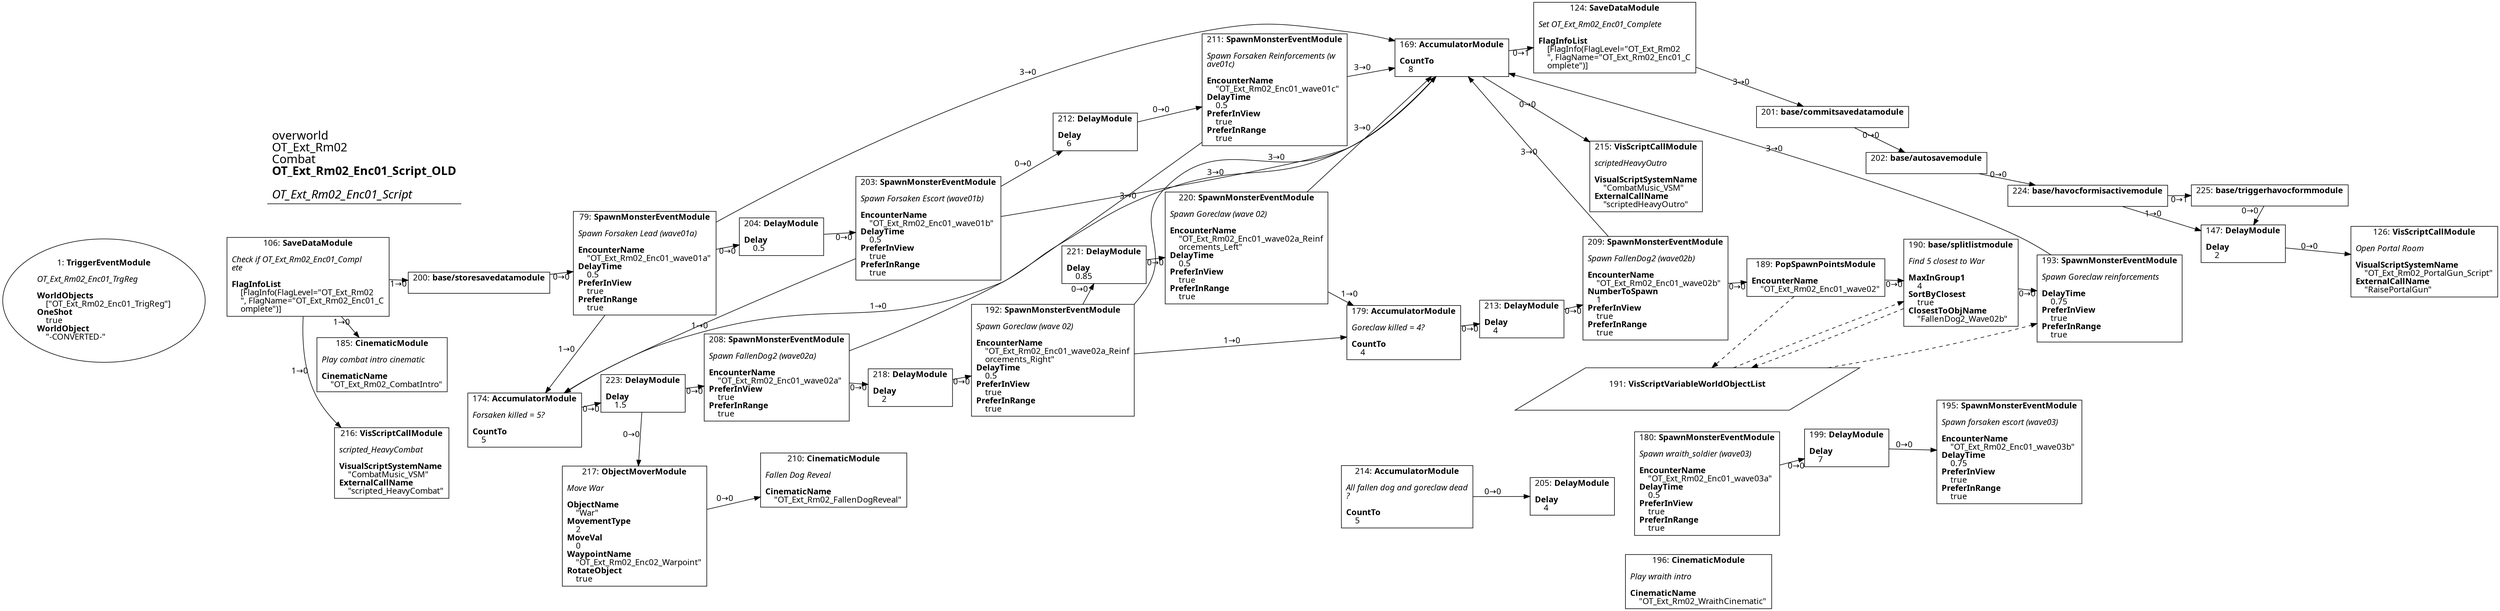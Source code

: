 digraph {
    layout = fdp;
    overlap = prism;
    sep = "+16";
    splines = spline;

    node [ shape = box ];

    graph [ fontname = "Segoe UI" ];
    node [ fontname = "Segoe UI" ];
    edge [ fontname = "Segoe UI" ];

    1 [ label = <1: <b>TriggerEventModule</b><br/><br/><i>OT_Ext_Rm02_Enc01_TrgReg<br align="left"/></i><br align="left"/><b>WorldObjects</b><br align="left"/>    [&quot;OT_Ext_Rm02_Enc01_TrigReg&quot;]<br align="left"/><b>OneShot</b><br align="left"/>    true<br align="left"/><b>WorldObject</b><br align="left"/>    &quot;-CONVERTED-&quot;<br align="left"/>> ];
    1 [ shape = oval ]
    1 [ pos = "-0.014,-2.4380002!" ];

    79 [ label = <79: <b>SpawnMonsterEventModule</b><br/><br/><i>Spawn Forsaken Lead (wave01a)<br align="left"/></i><br align="left"/><b>EncounterName</b><br align="left"/>    &quot;OT_Ext_Rm02_Enc01_wave01a&quot;<br align="left"/><b>DelayTime</b><br align="left"/>    0.5<br align="left"/><b>PreferInView</b><br align="left"/>    true<br align="left"/><b>PreferInRange</b><br align="left"/>    true<br align="left"/>> ];
    79 [ pos = "0.99600005,-2.4610002!" ];
    79 -> 169 [ label = "3→0" ];
    79 -> 174 [ label = "1→0" ];
    79 -> 204 [ label = "0→0" ];

    106 [ label = <106: <b>SaveDataModule</b><br/><br/><i>Check if OT_Ext_Rm02_Enc01_Compl<br align="left"/>ete<br align="left"/></i><br align="left"/><b>FlagInfoList</b><br align="left"/>    [FlagInfo(FlagLevel=&quot;OT_Ext_Rm02<br align="left"/>    &quot;, FlagName=&quot;OT_Ext_Rm02_Enc01_C<br align="left"/>    omplete&quot;)]<br align="left"/>> ];
    106 [ pos = "0.47900003,-2.4380002!" ];
    106 -> 185 [ label = "1→0" ];
    106 -> 200 [ label = "1→0" ];
    106 -> 216 [ label = "1→0" ];

    124 [ label = <124: <b>SaveDataModule</b><br/><br/><i>Set OT_Ext_Rm02_Enc01_Complete<br align="left"/></i><br align="left"/><b>FlagInfoList</b><br align="left"/>    [FlagInfo(FlagLevel=&quot;OT_Ext_Rm02<br align="left"/>    &quot;, FlagName=&quot;OT_Ext_Rm02_Enc01_C<br align="left"/>    omplete&quot;)]<br align="left"/>> ];
    124 [ pos = "7.1410003,-1.8080001!" ];
    124 -> 201 [ label = "3→0" ];

    126 [ label = <126: <b>VisScriptCallModule</b><br/><br/><i>Open Portal Room<br align="left"/></i><br align="left"/><b>VisualScriptSystemName</b><br align="left"/>    &quot;OT_Ext_Rm02_PortalGun_Script&quot;<br align="left"/><b>ExternalCallName</b><br align="left"/>    &quot;RaisePortalGun&quot;<br align="left"/>> ];
    126 [ pos = "8.586,-1.8310001!" ];

    147 [ label = <147: <b>DelayModule</b><br/><br/><b>Delay</b><br align="left"/>    2<br align="left"/>> ];
    147 [ pos = "8.391001,-1.8310001!" ];
    147 -> 126 [ label = "0→0" ];

    169 [ label = <169: <b>AccumulatorModule</b><br/><br/><b>CountTo</b><br align="left"/>    8<br align="left"/>> ];
    169 [ pos = "6.8510003,-1.8310001!" ];
    169 -> 124 [ label = "0→1" ];
    169 -> 215 [ label = "0→0" ];

    174 [ label = <174: <b>AccumulatorModule</b><br/><br/><i>Forsaken killed = 5?<br align="left"/></i><br align="left"/><b>CountTo</b><br align="left"/>    5<br align="left"/>> ];
    174 [ pos = "2.338,-3.183!" ];
    174 -> 223 [ label = "0→0" ];

    179 [ label = <179: <b>AccumulatorModule</b><br/><br/><i>Goreclaw killed = 4?<br align="left"/></i><br align="left"/><b>CountTo</b><br align="left"/>    4<br align="left"/>> ];
    179 [ pos = "4.0410004,-3.206!" ];
    179 -> 213 [ label = "0→0" ];

    180 [ label = <180: <b>SpawnMonsterEventModule</b><br/><br/><i>Spawn wraith_soldier (wave03)<br align="left"/></i><br align="left"/><b>EncounterName</b><br align="left"/>    &quot;OT_Ext_Rm02_Enc01_wave03a&quot;<br align="left"/><b>DelayTime</b><br align="left"/>    0.5<br align="left"/><b>PreferInView</b><br align="left"/>    true<br align="left"/><b>PreferInRange</b><br align="left"/>    true<br align="left"/>> ];
    180 [ pos = "6.0480003,-4.4290004!" ];
    180 -> 199 [ label = "0→0" ];

    185 [ label = <185: <b>CinematicModule</b><br/><br/><i>Play combat intro cinematic<br align="left"/></i><br align="left"/><b>CinematicName</b><br align="left"/>    &quot;OT_Ext_Rm02_CombatIntro&quot;<br align="left"/>> ];
    185 [ pos = "0.725,-2.548!" ];

    189 [ label = <189: <b>PopSpawnPointsModule</b><br/><br/><b>EncounterName</b><br align="left"/>    &quot;OT_Ext_Rm02_Enc01_wave02&quot;<br align="left"/>> ];
    189 [ pos = "4.7980003,-3.206!" ];
    189 -> 190 [ label = "0→0" ];
    189 -> 191 [ style = dashed ];

    190 [ label = <190: <b>base/splitlistmodule</b><br/><br/><i>Find 5 closest to War<br align="left"/></i><br align="left"/><b>MaxInGroup1</b><br align="left"/>    4<br align="left"/><b>SortByClosest</b><br align="left"/>    true<br align="left"/><b>ClosestToObjName</b><br align="left"/>    &quot;FallenDog2_Wave02b&quot;<br align="left"/>> ];
    190 [ pos = "5.0950003,-3.206!" ];
    190 -> 193 [ label = "0→0" ];
    190 -> 191 [ style = dashed ];
    191 -> 190 [ style = dashed ];

    191 [ label = <191: <b>VisScriptVariableWorldObjectList</b><br/><br/>> ];
    191 [ shape = parallelogram ]
    191 [ pos = "5.0940003,-3.4600003!" ];

    192 [ label = <192: <b>SpawnMonsterEventModule</b><br/><br/><i>Spawn Goreclaw (wave 02)<br align="left"/></i><br align="left"/><b>EncounterName</b><br align="left"/>    &quot;OT_Ext_Rm02_Enc01_wave02a_Reinf<br align="left"/>    orcements_Right&quot;<br align="left"/><b>DelayTime</b><br align="left"/>    0.5<br align="left"/><b>PreferInView</b><br align="left"/>    true<br align="left"/><b>PreferInRange</b><br align="left"/>    true<br align="left"/>> ];
    192 [ pos = "3.2240002,-3.183!" ];
    192 -> 169 [ label = "3→0" ];
    192 -> 179 [ label = "1→0" ];
    192 -> 221 [ label = "0→0" ];

    193 [ label = <193: <b>SpawnMonsterEventModule</b><br/><br/><i>Spawn Goreclaw reinforcements<br align="left"/></i><br align="left"/><b>DelayTime</b><br align="left"/>    0.75<br align="left"/><b>PreferInView</b><br align="left"/>    true<br align="left"/><b>PreferInRange</b><br align="left"/>    true<br align="left"/>> ];
    193 [ pos = "5.3420005,-3.206!" ];
    193 -> 169 [ label = "3→0" ];
    191 -> 193 [ style = dashed ];

    195 [ label = <195: <b>SpawnMonsterEventModule</b><br/><br/><i>Spawn forsaken escort (wave03)<br align="left"/></i><br align="left"/><b>EncounterName</b><br align="left"/>    &quot;OT_Ext_Rm02_Enc01_wave03b&quot;<br align="left"/><b>DelayTime</b><br align="left"/>    0.75<br align="left"/><b>PreferInView</b><br align="left"/>    true<br align="left"/><b>PreferInRange</b><br align="left"/>    true<br align="left"/>> ];
    195 [ pos = "6.557,-4.4290004!" ];

    196 [ label = <196: <b>CinematicModule</b><br/><br/><i>Play wraith intro<br align="left"/></i><br align="left"/><b>CinematicName</b><br align="left"/>    &quot;OT_Ext_Rm02_WraithCinematic&quot;<br align="left"/>> ];
    196 [ pos = "6.0540004,-4.7180004!" ];

    199 [ label = <199: <b>DelayModule</b><br/><br/><b>Delay</b><br align="left"/>    7<br align="left"/>> ];
    199 [ pos = "6.3550005,-4.4290004!" ];
    199 -> 195 [ label = "0→0" ];

    200 [ label = <200: <b>base/storesavedatamodule</b><br/><br/>> ];
    200 [ pos = "0.725,-2.4610002!" ];
    200 -> 79 [ label = "0→0" ];

    201 [ label = <201: <b>base/commitsavedatamodule</b><br/><br/>> ];
    201 [ pos = "7.3880005,-1.8540001!" ];
    201 -> 202 [ label = "0→0" ];

    202 [ label = <202: <b>base/autosavemodule</b><br/><br/>> ];
    202 [ pos = "7.6460004,-1.8540001!" ];
    202 -> 224 [ label = "0→0" ];

    203 [ label = <203: <b>SpawnMonsterEventModule</b><br/><br/><i>Spawn Forsaken Escort (wave01b)<br align="left"/></i><br align="left"/><b>EncounterName</b><br align="left"/>    &quot;OT_Ext_Rm02_Enc01_wave01b&quot;<br align="left"/><b>DelayTime</b><br align="left"/>    0.5<br align="left"/><b>PreferInView</b><br align="left"/>    true<br align="left"/><b>PreferInRange</b><br align="left"/>    true<br align="left"/>> ];
    203 [ pos = "1.4710001,-2.4610002!" ];
    203 -> 169 [ label = "3→0" ];
    203 -> 174 [ label = "1→0" ];
    203 -> 212 [ label = "0→0" ];

    204 [ label = <204: <b>DelayModule</b><br/><br/><b>Delay</b><br align="left"/>    0.5<br align="left"/>> ];
    204 [ pos = "1.297,-2.4610002!" ];
    204 -> 203 [ label = "0→0" ];

    205 [ label = <205: <b>DelayModule</b><br/><br/><b>Delay</b><br align="left"/>    4<br align="left"/>> ];
    205 [ pos = "5.848,-4.4290004!" ];

    208 [ label = <208: <b>SpawnMonsterEventModule</b><br/><br/><i>Spawn FallenDog2 (wave02a)<br align="left"/></i><br align="left"/><b>EncounterName</b><br align="left"/>    &quot;OT_Ext_Rm02_Enc01_wave02a&quot;<br align="left"/><b>PreferInView</b><br align="left"/>    true<br align="left"/><b>PreferInRange</b><br align="left"/>    true<br align="left"/>> ];
    208 [ pos = "2.7630002,-3.183!" ];
    208 -> 169 [ label = "3→0" ];
    208 -> 218 [ label = "0→0" ];

    209 [ label = <209: <b>SpawnMonsterEventModule</b><br/><br/><i>Spawn FallenDog2 (wave02b)<br align="left"/></i><br align="left"/><b>EncounterName</b><br align="left"/>    &quot;OT_Ext_Rm02_Enc01_wave02b&quot;<br align="left"/><b>NumberToSpawn</b><br align="left"/>    1<br align="left"/><b>PreferInView</b><br align="left"/>    true<br align="left"/><b>PreferInRange</b><br align="left"/>    true<br align="left"/>> ];
    209 [ pos = "4.4940004,-3.206!" ];
    209 -> 189 [ label = "0→0" ];
    209 -> 169 [ label = "3→0" ];

    210 [ label = <210: <b>CinematicModule</b><br/><br/><i>Fallen Dog Reveal<br align="left"/></i><br align="left"/><b>CinematicName</b><br align="left"/>    &quot;OT_Ext_Rm02_FallenDogReveal&quot;<br align="left"/>> ];
    210 [ pos = "2.9420002,-3.453!" ];

    211 [ label = <211: <b>SpawnMonsterEventModule</b><br/><br/><i>Spawn Forsaken Reinforcements (w<br align="left"/>ave01c)<br align="left"/></i><br align="left"/><b>EncounterName</b><br align="left"/>    &quot;OT_Ext_Rm02_Enc01_wave01c&quot;<br align="left"/><b>DelayTime</b><br align="left"/>    0.5<br align="left"/><b>PreferInView</b><br align="left"/>    true<br align="left"/><b>PreferInRange</b><br align="left"/>    true<br align="left"/>> ];
    211 [ pos = "1.9590001,-2.4610002!" ];
    211 -> 174 [ label = "1→0" ];
    211 -> 169 [ label = "3→0" ];

    212 [ label = <212: <b>DelayModule</b><br/><br/><b>Delay</b><br align="left"/>    6<br align="left"/>> ];
    212 [ pos = "1.7680001,-2.4610002!" ];
    212 -> 211 [ label = "0→0" ];

    213 [ label = <213: <b>DelayModule</b><br/><br/><b>Delay</b><br align="left"/>    4<br align="left"/>> ];
    213 [ pos = "4.2850003,-3.206!" ];
    213 -> 209 [ label = "0→0" ];

    214 [ label = <214: <b>AccumulatorModule</b><br/><br/><i>All fallen dog and goreclaw dead<br align="left"/>?<br align="left"/></i><br align="left"/><b>CountTo</b><br align="left"/>    5<br align="left"/>> ];
    214 [ pos = "5.617,-4.4290004!" ];
    214 -> 205 [ label = "0→0" ];

    215 [ label = <215: <b>VisScriptCallModule</b><br/><br/><i>scriptedHeavyOutro<br align="left"/></i><br align="left"/><b>VisualScriptSystemName</b><br align="left"/>    &quot;CombatMusic_VSM&quot;<br align="left"/><b>ExternalCallName</b><br align="left"/>    &quot;scriptedHeavyOutro&quot;<br align="left"/>> ];
    215 [ pos = "7.1410003,-1.9690001!" ];

    216 [ label = <216: <b>VisScriptCallModule</b><br/><br/><i>scripted_HeavyCombat<br align="left"/></i><br align="left"/><b>VisualScriptSystemName</b><br align="left"/>    &quot;CombatMusic_VSM&quot;<br align="left"/><b>ExternalCallName</b><br align="left"/>    &quot;scripted_HeavyCombat&quot;<br align="left"/>> ];
    216 [ pos = "0.725,-2.68!" ];

    217 [ label = <217: <b>ObjectMoverModule</b><br/><br/><i>Move War<br align="left"/></i><br align="left"/><b>ObjectName</b><br align="left"/>    &quot;War&quot;<br align="left"/><b>MovementType</b><br align="left"/>    2<br align="left"/><b>MoveVal</b><br align="left"/>    0<br align="left"/><b>WaypointName</b><br align="left"/>    &quot;OT_Ext_Rm02_Enc02_Warpoint&quot;<br align="left"/><b>RotateObject</b><br align="left"/>    true<br align="left"/>> ];
    217 [ pos = "2.7630002,-3.453!" ];
    217 -> 210 [ label = "0→0" ];

    218 [ label = <218: <b>DelayModule</b><br/><br/><b>Delay</b><br align="left"/>    2<br align="left"/>> ];
    218 [ pos = "3.048,-3.183!" ];
    218 -> 192 [ label = "0→0" ];

    220 [ label = <220: <b>SpawnMonsterEventModule</b><br/><br/><i>Spawn Goreclaw (wave 02)<br align="left"/></i><br align="left"/><b>EncounterName</b><br align="left"/>    &quot;OT_Ext_Rm02_Enc01_wave02a_Reinf<br align="left"/>    orcements_Left&quot;<br align="left"/><b>DelayTime</b><br align="left"/>    0.5<br align="left"/><b>PreferInView</b><br align="left"/>    true<br align="left"/><b>PreferInRange</b><br align="left"/>    true<br align="left"/>> ];
    220 [ pos = "3.719,-3.183!" ];
    220 -> 169 [ label = "3→0" ];
    220 -> 179 [ label = "1→0" ];

    221 [ label = <221: <b>DelayModule</b><br/><br/><b>Delay</b><br align="left"/>    0.85<br align="left"/>> ];
    221 [ pos = "3.5110002,-3.183!" ];
    221 -> 220 [ label = "0→0" ];

    223 [ label = <223: <b>DelayModule</b><br/><br/><b>Delay</b><br align="left"/>    1.5<br align="left"/>> ];
    223 [ pos = "2.578,-3.183!" ];
    223 -> 208 [ label = "0→0" ];
    223 -> 217 [ label = "0→0" ];

    224 [ label = <224: <b>base/havocformisactivemodule</b><br/><br/>> ];
    224 [ pos = "7.8310003,-1.8540001!" ];
    224 -> 147 [ label = "1→0" ];
    224 -> 225 [ label = "0→1" ];

    225 [ label = <225: <b>base/triggerhavocformmodule</b><br/><br/>> ];
    225 [ pos = "8.087001,-1.8310001!" ];
    225 -> 147 [ label = "0→0" ];

    title [ pos = "-0.015000001,-1.807!" ];
    title [ shape = underline ];
    title [ label = <<font point-size="20">overworld<br align="left"/>OT_Ext_Rm02<br align="left"/>Combat<br align="left"/><b>OT_Ext_Rm02_Enc01_Script_OLD</b><br align="left"/><br/><i>OT_Ext_Rm02_Enc01_Script</i><br align="left"/></font>> ];
}
